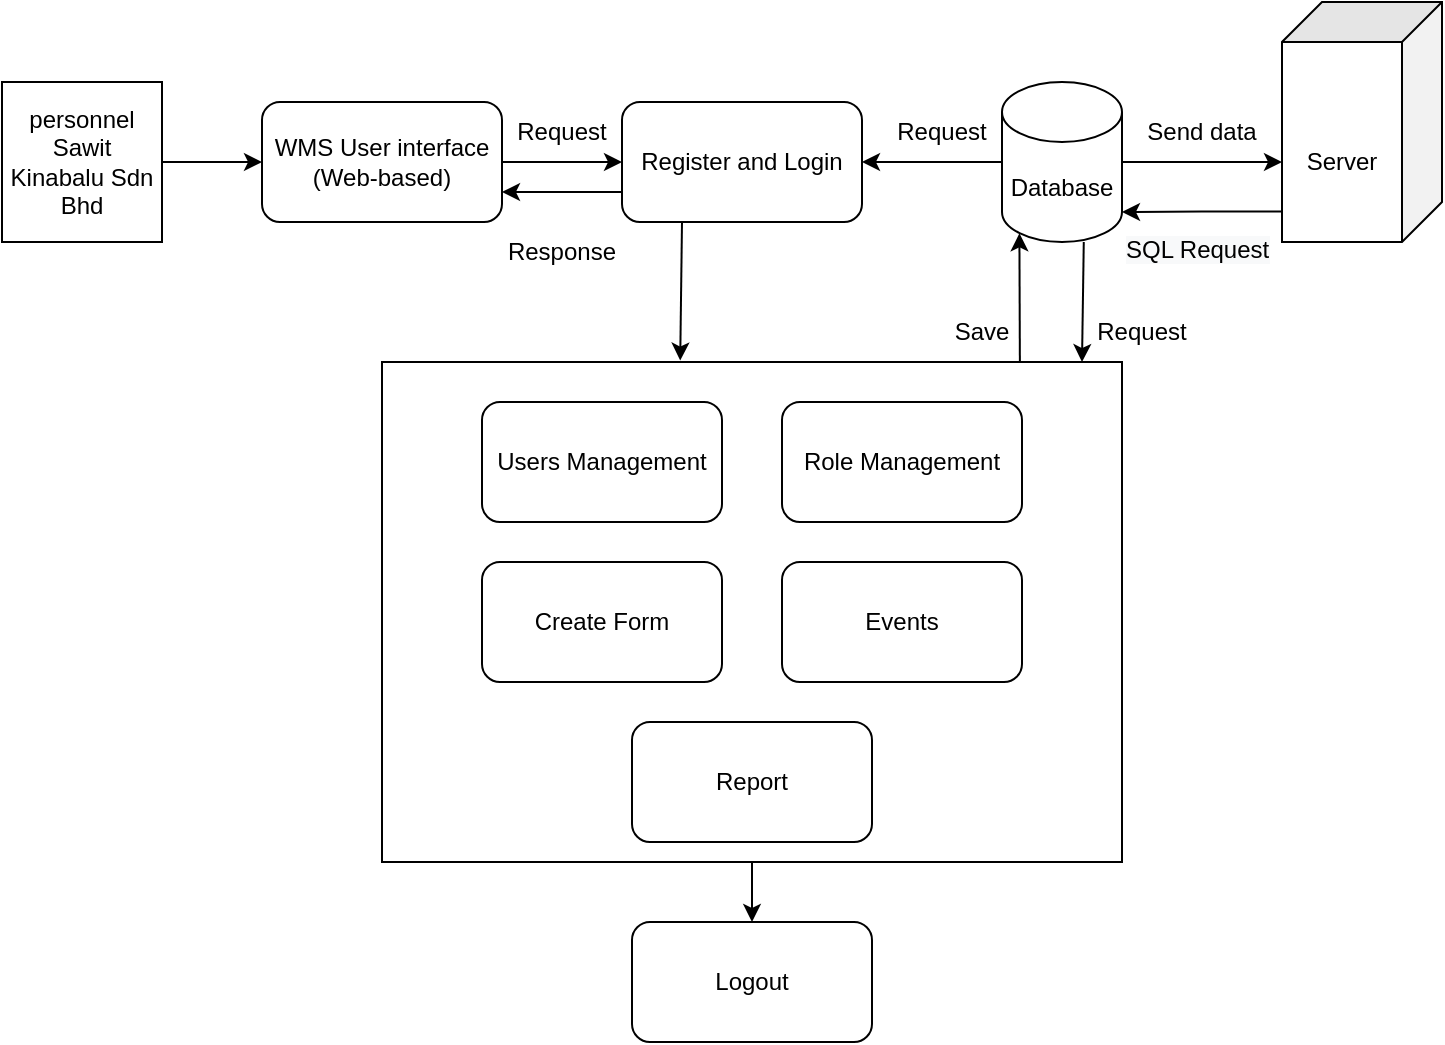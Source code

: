 <mxfile version="20.6.2" type="device"><diagram id="DBW-N0SDYz8elZLFQkDr" name="Page-1"><mxGraphModel dx="1264" dy="567" grid="1" gridSize="10" guides="1" tooltips="1" connect="1" arrows="1" fold="1" page="1" pageScale="1" pageWidth="850" pageHeight="1100" math="0" shadow="0"><root><mxCell id="0"/><mxCell id="1" parent="0"/><mxCell id="AAH6dftsKCtvOzRWVlfY-23" value="" style="rounded=0;whiteSpace=wrap;html=1;" vertex="1" parent="1"><mxGeometry x="270" y="350" width="370" height="250" as="geometry"/></mxCell><mxCell id="AAH6dftsKCtvOzRWVlfY-9" value="" style="edgeStyle=orthogonalEdgeStyle;rounded=0;orthogonalLoop=1;jettySize=auto;html=1;" edge="1" parent="1" source="AAH6dftsKCtvOzRWVlfY-1" target="AAH6dftsKCtvOzRWVlfY-3"><mxGeometry relative="1" as="geometry"/></mxCell><mxCell id="AAH6dftsKCtvOzRWVlfY-1" value="personnel Sawit Kinabalu Sdn Bhd" style="whiteSpace=wrap;html=1;aspect=fixed;" vertex="1" parent="1"><mxGeometry x="80" y="210" width="80" height="80" as="geometry"/></mxCell><mxCell id="AAH6dftsKCtvOzRWVlfY-10" value="" style="edgeStyle=orthogonalEdgeStyle;rounded=0;orthogonalLoop=1;jettySize=auto;html=1;" edge="1" parent="1" source="AAH6dftsKCtvOzRWVlfY-3" target="AAH6dftsKCtvOzRWVlfY-4"><mxGeometry relative="1" as="geometry"/></mxCell><mxCell id="AAH6dftsKCtvOzRWVlfY-3" value="WMS User interface&lt;br&gt;(Web-based)" style="rounded=1;whiteSpace=wrap;html=1;" vertex="1" parent="1"><mxGeometry x="210" y="220" width="120" height="60" as="geometry"/></mxCell><mxCell id="AAH6dftsKCtvOzRWVlfY-4" value="Register and Login" style="rounded=1;whiteSpace=wrap;html=1;" vertex="1" parent="1"><mxGeometry x="390" y="220" width="120" height="60" as="geometry"/></mxCell><mxCell id="AAH6dftsKCtvOzRWVlfY-12" value="" style="edgeStyle=orthogonalEdgeStyle;rounded=0;orthogonalLoop=1;jettySize=auto;html=1;" edge="1" parent="1" source="AAH6dftsKCtvOzRWVlfY-5" target="AAH6dftsKCtvOzRWVlfY-8"><mxGeometry relative="1" as="geometry"/></mxCell><mxCell id="AAH6dftsKCtvOzRWVlfY-13" value="" style="edgeStyle=orthogonalEdgeStyle;rounded=0;orthogonalLoop=1;jettySize=auto;html=1;" edge="1" parent="1" source="AAH6dftsKCtvOzRWVlfY-5" target="AAH6dftsKCtvOzRWVlfY-4"><mxGeometry relative="1" as="geometry"/></mxCell><mxCell id="AAH6dftsKCtvOzRWVlfY-5" value="Database" style="shape=cylinder3;whiteSpace=wrap;html=1;boundedLbl=1;backgroundOutline=1;size=15;" vertex="1" parent="1"><mxGeometry x="580" y="210" width="60" height="80" as="geometry"/></mxCell><mxCell id="AAH6dftsKCtvOzRWVlfY-7" value="" style="shape=cube;whiteSpace=wrap;html=1;boundedLbl=1;backgroundOutline=1;darkOpacity=0.05;darkOpacity2=0.1;rotation=90;" vertex="1" parent="1"><mxGeometry x="700" y="190" width="120" height="80" as="geometry"/></mxCell><mxCell id="AAH6dftsKCtvOzRWVlfY-8" value="Server" style="text;html=1;strokeColor=none;fillColor=none;align=center;verticalAlign=middle;whiteSpace=wrap;rounded=0;" vertex="1" parent="1"><mxGeometry x="720" y="235" width="60" height="30" as="geometry"/></mxCell><mxCell id="AAH6dftsKCtvOzRWVlfY-14" value="Request" style="text;html=1;strokeColor=none;fillColor=none;align=center;verticalAlign=middle;whiteSpace=wrap;rounded=0;" vertex="1" parent="1"><mxGeometry x="330" y="220" width="60" height="30" as="geometry"/></mxCell><mxCell id="AAH6dftsKCtvOzRWVlfY-15" value="Request" style="text;html=1;strokeColor=none;fillColor=none;align=center;verticalAlign=middle;whiteSpace=wrap;rounded=0;" vertex="1" parent="1"><mxGeometry x="520" y="220" width="60" height="30" as="geometry"/></mxCell><mxCell id="AAH6dftsKCtvOzRWVlfY-16" value="" style="endArrow=classic;html=1;rounded=0;entryX=1;entryY=0.75;entryDx=0;entryDy=0;exitX=0;exitY=0.75;exitDx=0;exitDy=0;" edge="1" parent="1" source="AAH6dftsKCtvOzRWVlfY-4" target="AAH6dftsKCtvOzRWVlfY-3"><mxGeometry width="50" height="50" relative="1" as="geometry"><mxPoint x="400" y="300" as="sourcePoint"/><mxPoint x="450" y="250" as="targetPoint"/></mxGeometry></mxCell><mxCell id="AAH6dftsKCtvOzRWVlfY-17" value="Response" style="text;html=1;strokeColor=none;fillColor=none;align=center;verticalAlign=middle;whiteSpace=wrap;rounded=0;" vertex="1" parent="1"><mxGeometry x="330" y="280" width="60" height="30" as="geometry"/></mxCell><mxCell id="AAH6dftsKCtvOzRWVlfY-18" value="Users Management" style="rounded=1;whiteSpace=wrap;html=1;" vertex="1" parent="1"><mxGeometry x="320" y="370" width="120" height="60" as="geometry"/></mxCell><mxCell id="AAH6dftsKCtvOzRWVlfY-19" value="Role Management" style="rounded=1;whiteSpace=wrap;html=1;" vertex="1" parent="1"><mxGeometry x="470" y="370" width="120" height="60" as="geometry"/></mxCell><mxCell id="AAH6dftsKCtvOzRWVlfY-20" value="Create Form" style="rounded=1;whiteSpace=wrap;html=1;" vertex="1" parent="1"><mxGeometry x="320" y="450" width="120" height="60" as="geometry"/></mxCell><mxCell id="AAH6dftsKCtvOzRWVlfY-21" value="Events" style="rounded=1;whiteSpace=wrap;html=1;" vertex="1" parent="1"><mxGeometry x="470" y="450" width="120" height="60" as="geometry"/></mxCell><mxCell id="AAH6dftsKCtvOzRWVlfY-22" value="Report" style="rounded=1;whiteSpace=wrap;html=1;" vertex="1" parent="1"><mxGeometry x="395" y="530" width="120" height="60" as="geometry"/></mxCell><mxCell id="AAH6dftsKCtvOzRWVlfY-25" value="" style="endArrow=classic;html=1;rounded=0;exitX=0.25;exitY=1;exitDx=0;exitDy=0;entryX=0.403;entryY=-0.003;entryDx=0;entryDy=0;entryPerimeter=0;" edge="1" parent="1" source="AAH6dftsKCtvOzRWVlfY-4" target="AAH6dftsKCtvOzRWVlfY-23"><mxGeometry width="50" height="50" relative="1" as="geometry"><mxPoint x="430" y="340" as="sourcePoint"/><mxPoint x="480" y="290" as="targetPoint"/></mxGeometry></mxCell><mxCell id="AAH6dftsKCtvOzRWVlfY-26" value="" style="endArrow=classic;html=1;rounded=0;exitX=0.862;exitY=0;exitDx=0;exitDy=0;entryX=0.145;entryY=1;entryDx=0;entryDy=-4.35;entryPerimeter=0;exitPerimeter=0;" edge="1" parent="1" source="AAH6dftsKCtvOzRWVlfY-23" target="AAH6dftsKCtvOzRWVlfY-5"><mxGeometry width="50" height="50" relative="1" as="geometry"><mxPoint x="430" y="290" as="sourcePoint"/><mxPoint x="429.11" y="359.25" as="targetPoint"/></mxGeometry></mxCell><mxCell id="AAH6dftsKCtvOzRWVlfY-27" value="" style="endArrow=classic;html=1;rounded=0;exitX=0.25;exitY=1;exitDx=0;exitDy=0;" edge="1" parent="1"><mxGeometry width="50" height="50" relative="1" as="geometry"><mxPoint x="620.89" y="290" as="sourcePoint"/><mxPoint x="620" y="350" as="targetPoint"/></mxGeometry></mxCell><mxCell id="AAH6dftsKCtvOzRWVlfY-28" value="Save" style="text;html=1;strokeColor=none;fillColor=none;align=center;verticalAlign=middle;whiteSpace=wrap;rounded=0;" vertex="1" parent="1"><mxGeometry x="540" y="320" width="60" height="30" as="geometry"/></mxCell><mxCell id="AAH6dftsKCtvOzRWVlfY-29" value="Request" style="text;html=1;strokeColor=none;fillColor=none;align=center;verticalAlign=middle;whiteSpace=wrap;rounded=0;" vertex="1" parent="1"><mxGeometry x="620" y="320" width="60" height="30" as="geometry"/></mxCell><mxCell id="AAH6dftsKCtvOzRWVlfY-31" value="" style="edgeStyle=orthogonalEdgeStyle;rounded=0;orthogonalLoop=1;jettySize=auto;html=1;entryX=1;entryY=1;entryDx=0;entryDy=-15;entryPerimeter=0;exitX=0.873;exitY=0.995;exitDx=0;exitDy=0;exitPerimeter=0;" edge="1" parent="1" source="AAH6dftsKCtvOzRWVlfY-7" target="AAH6dftsKCtvOzRWVlfY-5"><mxGeometry relative="1" as="geometry"><mxPoint x="740" y="339" as="sourcePoint"/><mxPoint x="790" y="339" as="targetPoint"/></mxGeometry></mxCell><mxCell id="AAH6dftsKCtvOzRWVlfY-32" value="Send data" style="text;html=1;strokeColor=none;fillColor=none;align=center;verticalAlign=middle;whiteSpace=wrap;rounded=0;" vertex="1" parent="1"><mxGeometry x="650" y="220" width="60" height="30" as="geometry"/></mxCell><mxCell id="AAH6dftsKCtvOzRWVlfY-33" value="&lt;span style=&quot;color: rgb(0, 0, 0); font-family: Helvetica; font-size: 12px; font-style: normal; font-variant-ligatures: normal; font-variant-caps: normal; font-weight: 400; letter-spacing: normal; orphans: 2; text-align: center; text-indent: 0px; text-transform: none; widows: 2; word-spacing: 0px; -webkit-text-stroke-width: 0px; background-color: rgb(248, 249, 250); text-decoration-thickness: initial; text-decoration-style: initial; text-decoration-color: initial; float: none; display: inline !important;&quot;&gt;SQL Request&lt;/span&gt;" style="text;whiteSpace=wrap;html=1;" vertex="1" parent="1"><mxGeometry x="640" y="280" width="80" height="20" as="geometry"/></mxCell><mxCell id="AAH6dftsKCtvOzRWVlfY-34" value="Logout" style="rounded=1;whiteSpace=wrap;html=1;" vertex="1" parent="1"><mxGeometry x="395" y="630" width="120" height="60" as="geometry"/></mxCell><mxCell id="AAH6dftsKCtvOzRWVlfY-36" value="" style="endArrow=classic;html=1;rounded=0;entryX=0.5;entryY=0;entryDx=0;entryDy=0;exitX=0.5;exitY=1;exitDx=0;exitDy=0;" edge="1" parent="1" source="AAH6dftsKCtvOzRWVlfY-23" target="AAH6dftsKCtvOzRWVlfY-34"><mxGeometry width="50" height="50" relative="1" as="geometry"><mxPoint x="400" y="610" as="sourcePoint"/><mxPoint x="450" y="560" as="targetPoint"/></mxGeometry></mxCell></root></mxGraphModel></diagram></mxfile>